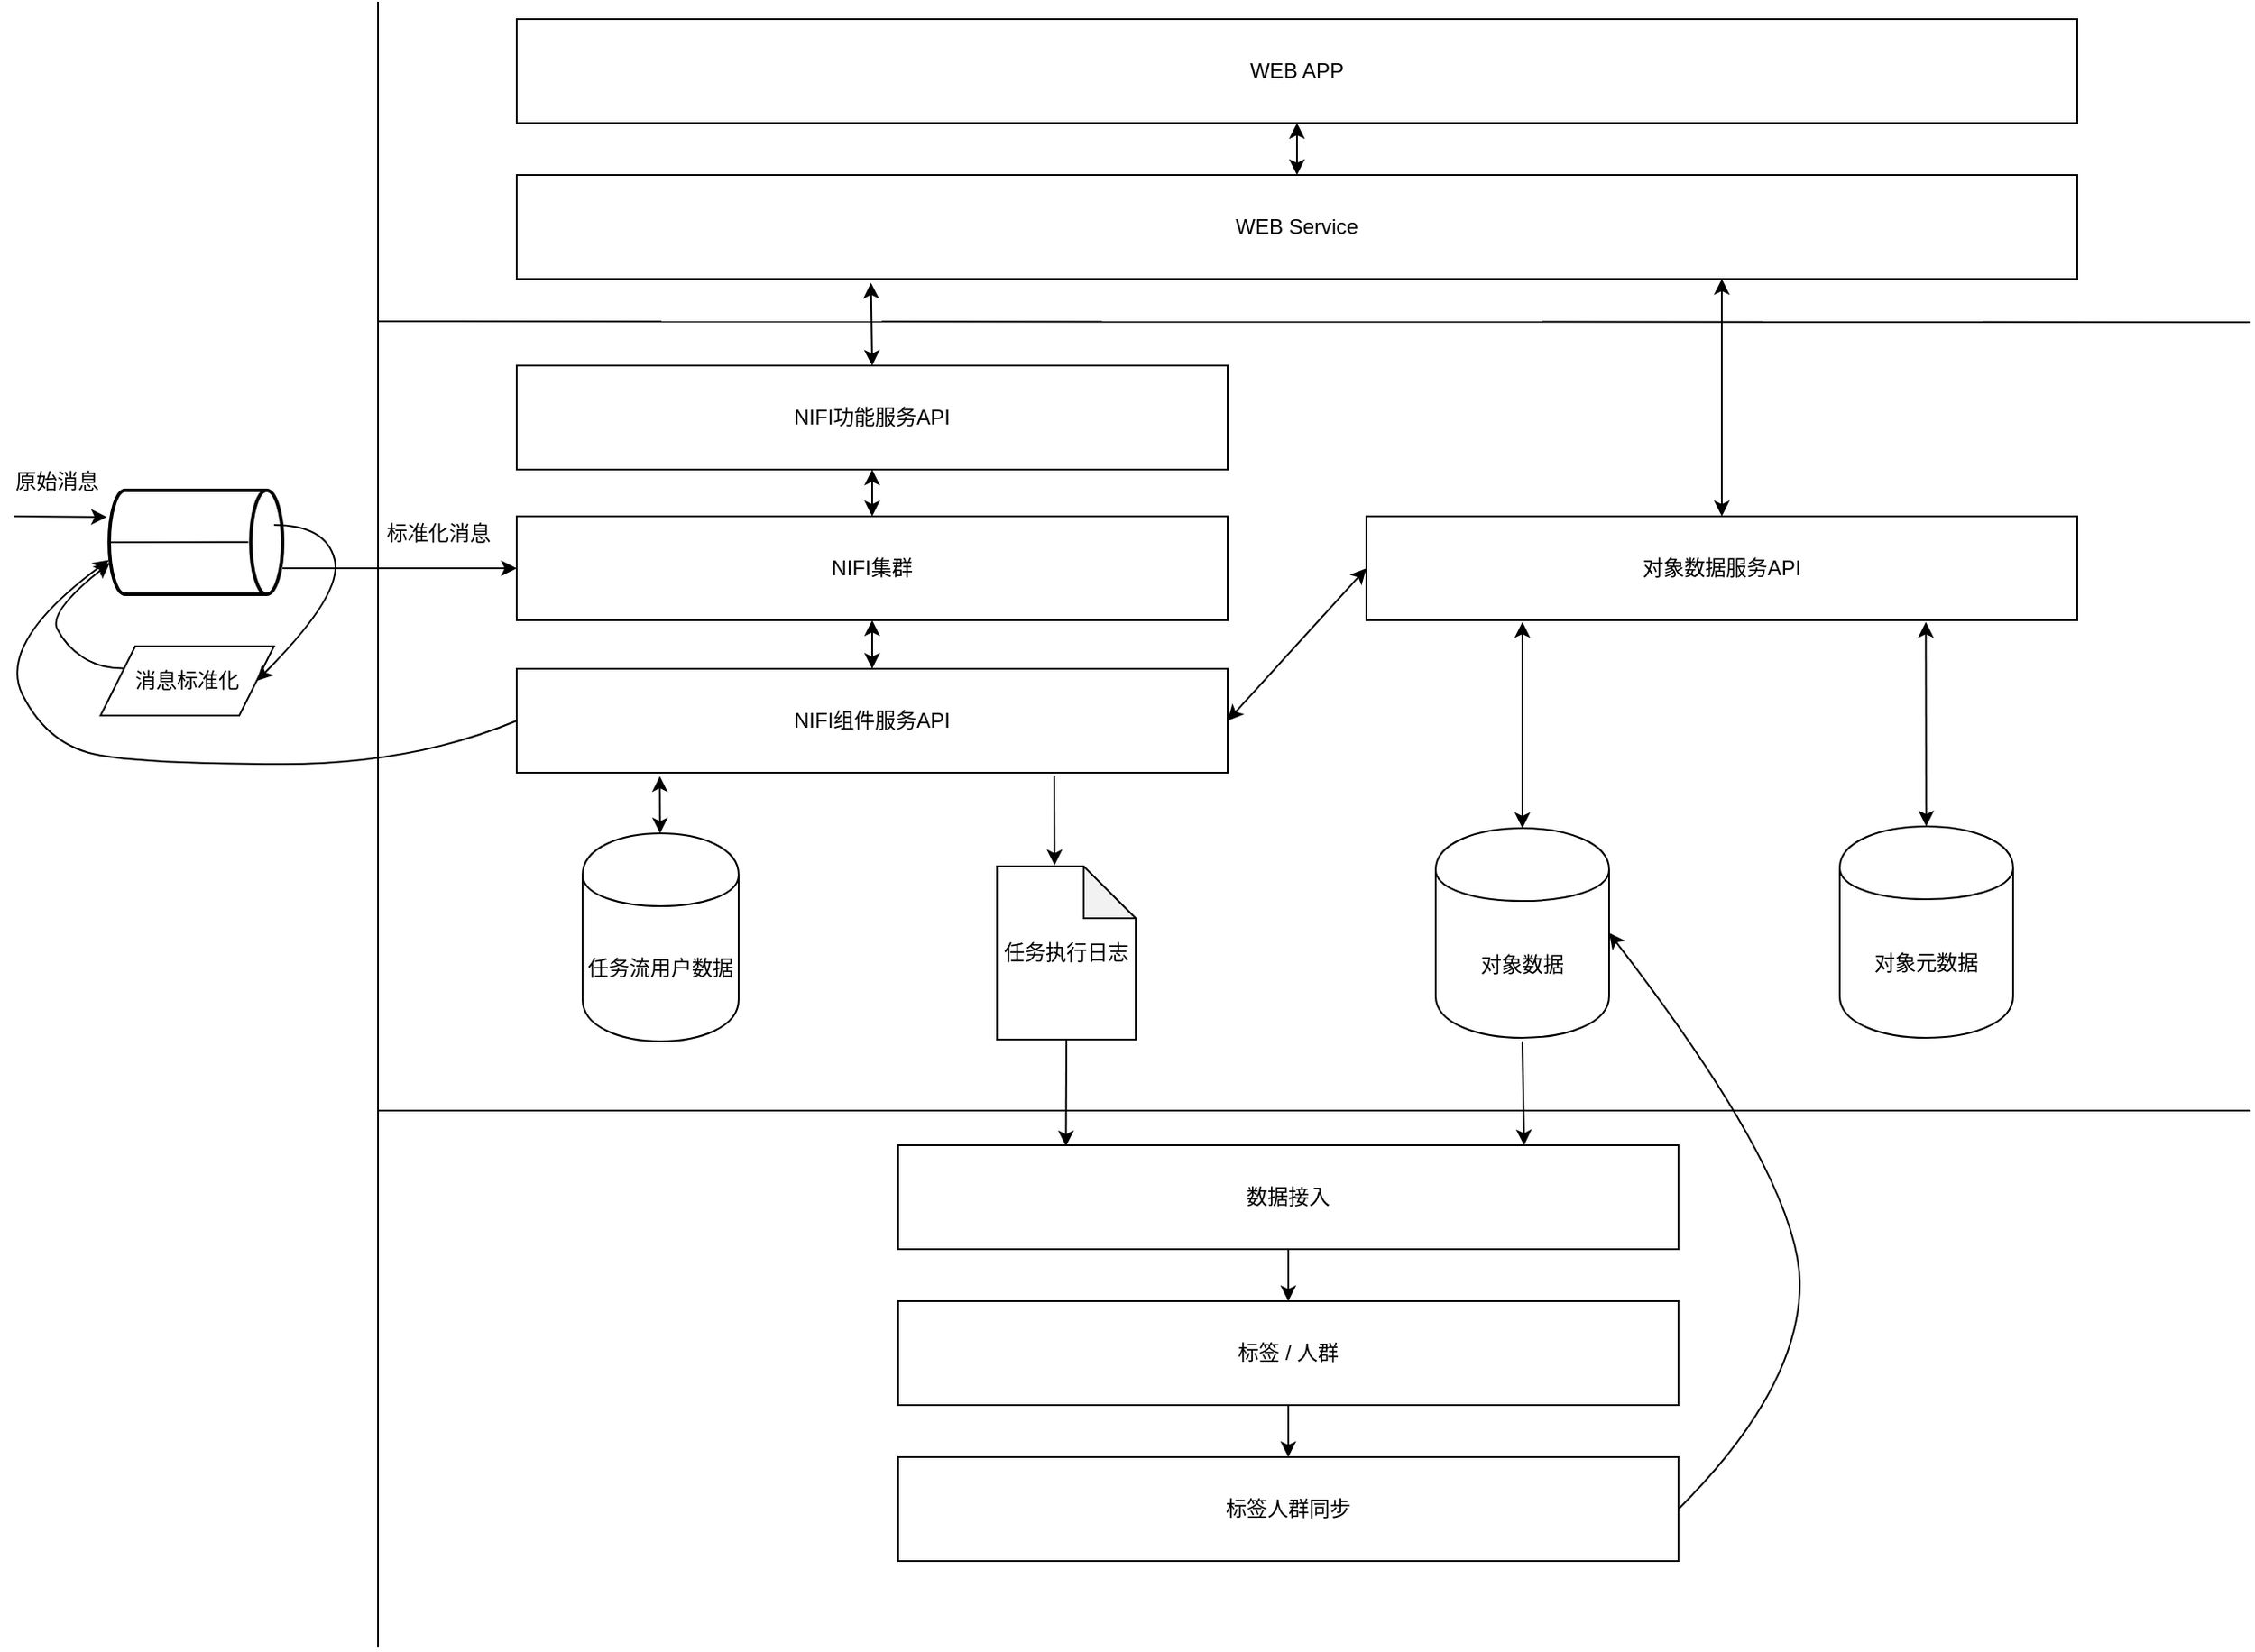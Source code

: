 <mxfile version="11.0.8" type="github"><diagram id="hl1bw-ZBnxUJ8fh2M21w" name="Page-1"><mxGraphModel dx="1308" dy="550" grid="1" gridSize="10" guides="1" tooltips="1" connect="1" arrows="1" fold="1" page="1" pageScale="1" pageWidth="827" pageHeight="1169" math="0" shadow="0"><root><mxCell id="0"/><mxCell id="1" parent="0"/><mxCell id="bE-O9VIugVjt0rwnxpMY-8" value="" style="group" vertex="1" connectable="0" parent="1"><mxGeometry x="65" y="282" width="100" height="60" as="geometry"/></mxCell><mxCell id="bE-O9VIugVjt0rwnxpMY-6" value="" style="strokeWidth=2;html=1;shape=mxgraph.flowchart.direct_data;whiteSpace=wrap;" vertex="1" parent="bE-O9VIugVjt0rwnxpMY-8"><mxGeometry width="100" height="60" as="geometry"/></mxCell><mxCell id="bE-O9VIugVjt0rwnxpMY-7" value="" style="endArrow=none;html=1;exitX=0;exitY=0.5;exitDx=0;exitDy=0;exitPerimeter=0;entryX=0.802;entryY=0.497;entryDx=0;entryDy=0;entryPerimeter=0;" edge="1" parent="bE-O9VIugVjt0rwnxpMY-8" source="bE-O9VIugVjt0rwnxpMY-6" target="bE-O9VIugVjt0rwnxpMY-6"><mxGeometry width="50" height="50" relative="1" as="geometry"><mxPoint x="-40" y="60" as="sourcePoint"/><mxPoint x="70" y="30" as="targetPoint"/></mxGeometry></mxCell><mxCell id="bE-O9VIugVjt0rwnxpMY-9" value="" style="endArrow=classic;html=1;entryX=-0.014;entryY=0.257;entryDx=0;entryDy=0;entryPerimeter=0;" edge="1" parent="1" target="bE-O9VIugVjt0rwnxpMY-6"><mxGeometry width="50" height="50" relative="1" as="geometry"><mxPoint x="10" y="297" as="sourcePoint"/><mxPoint x="25" y="272" as="targetPoint"/></mxGeometry></mxCell><mxCell id="bE-O9VIugVjt0rwnxpMY-12" value="" style="endArrow=none;html=1;" edge="1" parent="1"><mxGeometry width="50" height="50" relative="1" as="geometry"><mxPoint x="220" y="950" as="sourcePoint"/><mxPoint x="220" as="targetPoint"/></mxGeometry></mxCell><mxCell id="bE-O9VIugVjt0rwnxpMY-13" value="消息标准化" style="shape=parallelogram;perimeter=parallelogramPerimeter;whiteSpace=wrap;html=1;" vertex="1" parent="1"><mxGeometry x="60" y="372" width="100" height="40" as="geometry"/></mxCell><mxCell id="bE-O9VIugVjt0rwnxpMY-15" value="" style="curved=1;endArrow=classic;html=1;entryX=1;entryY=0.5;entryDx=0;entryDy=0;" edge="1" parent="1" target="bE-O9VIugVjt0rwnxpMY-13"><mxGeometry width="50" height="50" relative="1" as="geometry"><mxPoint x="160" y="302" as="sourcePoint"/><mxPoint x="240" y="272" as="targetPoint"/><Array as="points"><mxPoint x="190" y="302"/><mxPoint x="200" y="342"/></Array></mxGeometry></mxCell><mxCell id="bE-O9VIugVjt0rwnxpMY-16" value="" style="curved=1;endArrow=classic;html=1;exitX=0;exitY=0.25;exitDx=0;exitDy=0;entryX=0.004;entryY=0.697;entryDx=0;entryDy=0;entryPerimeter=0;" edge="1" parent="1" source="bE-O9VIugVjt0rwnxpMY-13" target="bE-O9VIugVjt0rwnxpMY-6"><mxGeometry width="50" height="50" relative="1" as="geometry"><mxPoint x="10" y="402" as="sourcePoint"/><mxPoint x="60" y="352" as="targetPoint"/><Array as="points"><mxPoint x="60" y="385"/><mxPoint x="40" y="372"/><mxPoint x="30" y="352"/></Array></mxGeometry></mxCell><mxCell id="bE-O9VIugVjt0rwnxpMY-17" value="原始消息" style="text;html=1;strokeColor=none;fillColor=none;align=center;verticalAlign=middle;whiteSpace=wrap;rounded=0;" vertex="1" parent="1"><mxGeometry x="10" y="262" width="50" height="30" as="geometry"/></mxCell><mxCell id="bE-O9VIugVjt0rwnxpMY-18" value="" style="endArrow=none;html=1;" edge="1" parent="1"><mxGeometry width="50" height="50" relative="1" as="geometry"><mxPoint x="220" y="184.5" as="sourcePoint"/><mxPoint x="1300" y="185" as="targetPoint"/></mxGeometry></mxCell><mxCell id="bE-O9VIugVjt0rwnxpMY-19" value="WEB APP" style="rounded=0;whiteSpace=wrap;html=1;" vertex="1" parent="1"><mxGeometry x="300" y="10" width="900" height="60" as="geometry"/></mxCell><mxCell id="bE-O9VIugVjt0rwnxpMY-20" value="WEB Service" style="rounded=0;whiteSpace=wrap;html=1;" vertex="1" parent="1"><mxGeometry x="300" y="100" width="900" height="60" as="geometry"/></mxCell><mxCell id="bE-O9VIugVjt0rwnxpMY-21" value="" style="endArrow=classic;startArrow=classic;html=1;" edge="1" parent="1" source="bE-O9VIugVjt0rwnxpMY-20" target="bE-O9VIugVjt0rwnxpMY-19"><mxGeometry width="50" height="50" relative="1" as="geometry"><mxPoint x="490" y="110" as="sourcePoint"/><mxPoint x="540" y="60" as="targetPoint"/></mxGeometry></mxCell><mxCell id="bE-O9VIugVjt0rwnxpMY-22" value="NIFI功能服务API" style="rounded=0;whiteSpace=wrap;html=1;" vertex="1" parent="1"><mxGeometry x="300" y="210" width="410" height="60" as="geometry"/></mxCell><mxCell id="bE-O9VIugVjt0rwnxpMY-23" value="NIFI集群" style="rounded=0;whiteSpace=wrap;html=1;" vertex="1" parent="1"><mxGeometry x="300" y="297" width="410" height="60" as="geometry"/></mxCell><mxCell id="bE-O9VIugVjt0rwnxpMY-25" value="NIFI组件服务API" style="rounded=0;whiteSpace=wrap;html=1;" vertex="1" parent="1"><mxGeometry x="300" y="385" width="410" height="60" as="geometry"/></mxCell><mxCell id="bE-O9VIugVjt0rwnxpMY-26" value="对象数据服务API" style="rounded=0;whiteSpace=wrap;html=1;" vertex="1" parent="1"><mxGeometry x="790" y="297" width="410" height="60" as="geometry"/></mxCell><mxCell id="bE-O9VIugVjt0rwnxpMY-28" value="" style="endArrow=classic;html=1;entryX=0;entryY=0.5;entryDx=0;entryDy=0;" edge="1" parent="1" target="bE-O9VIugVjt0rwnxpMY-23"><mxGeometry width="50" height="50" relative="1" as="geometry"><mxPoint x="165" y="327" as="sourcePoint"/><mxPoint x="290" y="297" as="targetPoint"/></mxGeometry></mxCell><mxCell id="bE-O9VIugVjt0rwnxpMY-29" value="标准化消息" style="text;html=1;strokeColor=none;fillColor=none;align=center;verticalAlign=middle;whiteSpace=wrap;rounded=0;" vertex="1" parent="1"><mxGeometry x="220" y="297" width="70" height="20" as="geometry"/></mxCell><mxCell id="bE-O9VIugVjt0rwnxpMY-30" value="" style="endArrow=classic;startArrow=classic;html=1;entryX=0;entryY=0.5;entryDx=0;entryDy=0;exitX=1;exitY=0.5;exitDx=0;exitDy=0;" edge="1" parent="1" source="bE-O9VIugVjt0rwnxpMY-25" target="bE-O9VIugVjt0rwnxpMY-26"><mxGeometry width="50" height="50" relative="1" as="geometry"><mxPoint x="770" y="360" as="sourcePoint"/><mxPoint x="820" y="310" as="targetPoint"/></mxGeometry></mxCell><mxCell id="bE-O9VIugVjt0rwnxpMY-31" value="" style="endArrow=classic;startArrow=classic;html=1;entryX=0.5;entryY=1;entryDx=0;entryDy=0;exitX=0.5;exitY=0;exitDx=0;exitDy=0;" edge="1" parent="1" source="bE-O9VIugVjt0rwnxpMY-23" target="bE-O9VIugVjt0rwnxpMY-22"><mxGeometry width="50" height="50" relative="1" as="geometry"><mxPoint x="490" y="310" as="sourcePoint"/><mxPoint x="540" y="260" as="targetPoint"/></mxGeometry></mxCell><mxCell id="bE-O9VIugVjt0rwnxpMY-32" value="" style="endArrow=classic;startArrow=classic;html=1;entryX=0.5;entryY=1;entryDx=0;entryDy=0;exitX=0.5;exitY=0;exitDx=0;exitDy=0;" edge="1" parent="1" source="bE-O9VIugVjt0rwnxpMY-25" target="bE-O9VIugVjt0rwnxpMY-23"><mxGeometry width="50" height="50" relative="1" as="geometry"><mxPoint x="450" y="390" as="sourcePoint"/><mxPoint x="500" y="350" as="targetPoint"/></mxGeometry></mxCell><mxCell id="bE-O9VIugVjt0rwnxpMY-33" value="" style="endArrow=classic;startArrow=classic;html=1;exitX=0.5;exitY=0;exitDx=0;exitDy=0;entryX=0.227;entryY=1.037;entryDx=0;entryDy=0;entryPerimeter=0;" edge="1" parent="1" source="bE-O9VIugVjt0rwnxpMY-22" target="bE-O9VIugVjt0rwnxpMY-20"><mxGeometry width="50" height="50" relative="1" as="geometry"><mxPoint x="470" y="200" as="sourcePoint"/><mxPoint x="505" y="170" as="targetPoint"/></mxGeometry></mxCell><mxCell id="bE-O9VIugVjt0rwnxpMY-34" value="对象数据" style="shape=cylinder;whiteSpace=wrap;html=1;boundedLbl=1;backgroundOutline=1;" vertex="1" parent="1"><mxGeometry x="830" y="477" width="100" height="121" as="geometry"/></mxCell><mxCell id="bE-O9VIugVjt0rwnxpMY-35" value="" style="endArrow=classic;startArrow=classic;html=1;exitX=0.5;exitY=0;exitDx=0;exitDy=0;" edge="1" parent="1" source="bE-O9VIugVjt0rwnxpMY-26"><mxGeometry width="50" height="50" relative="1" as="geometry"><mxPoint x="1000" y="220" as="sourcePoint"/><mxPoint x="995" y="160" as="targetPoint"/></mxGeometry></mxCell><mxCell id="bE-O9VIugVjt0rwnxpMY-37" value="对象元数据" style="shape=cylinder;whiteSpace=wrap;html=1;boundedLbl=1;backgroundOutline=1;" vertex="1" parent="1"><mxGeometry x="1063" y="476" width="100" height="122" as="geometry"/></mxCell><mxCell id="bE-O9VIugVjt0rwnxpMY-38" value="" style="endArrow=classic;startArrow=classic;html=1;exitX=0.5;exitY=0;exitDx=0;exitDy=0;" edge="1" parent="1" source="bE-O9VIugVjt0rwnxpMY-34"><mxGeometry width="50" height="50" relative="1" as="geometry"><mxPoint x="810" y="417" as="sourcePoint"/><mxPoint x="880" y="358" as="targetPoint"/></mxGeometry></mxCell><mxCell id="bE-O9VIugVjt0rwnxpMY-39" value="" style="endArrow=classic;startArrow=classic;html=1;entryX=0.787;entryY=1.017;entryDx=0;entryDy=0;entryPerimeter=0;" edge="1" parent="1" source="bE-O9VIugVjt0rwnxpMY-37" target="bE-O9VIugVjt0rwnxpMY-26"><mxGeometry width="50" height="50" relative="1" as="geometry"><mxPoint x="1080" y="414" as="sourcePoint"/><mxPoint x="1130" y="364" as="targetPoint"/></mxGeometry></mxCell><mxCell id="bE-O9VIugVjt0rwnxpMY-40" value="任务流用户数据" style="shape=cylinder;whiteSpace=wrap;html=1;boundedLbl=1;backgroundOutline=1;" vertex="1" parent="1"><mxGeometry x="338" y="480" width="90" height="120" as="geometry"/></mxCell><mxCell id="bE-O9VIugVjt0rwnxpMY-41" value="任务执行日志" style="shape=note;whiteSpace=wrap;html=1;backgroundOutline=1;darkOpacity=0.05;" vertex="1" parent="1"><mxGeometry x="577" y="499" width="80" height="100" as="geometry"/></mxCell><mxCell id="bE-O9VIugVjt0rwnxpMY-42" value="" style="endArrow=classic;startArrow=classic;html=1;entryX=0.133;entryY=1.033;entryDx=0;entryDy=0;entryPerimeter=0;" edge="1" parent="1" source="bE-O9VIugVjt0rwnxpMY-40"><mxGeometry width="50" height="50" relative="1" as="geometry"><mxPoint x="368" y="490" as="sourcePoint"/><mxPoint x="382.53" y="446.98" as="targetPoint"/></mxGeometry></mxCell><mxCell id="bE-O9VIugVjt0rwnxpMY-44" value="" style="endArrow=classic;html=1;entryX=0.415;entryY=-0.006;entryDx=0;entryDy=0;entryPerimeter=0;" edge="1" parent="1" target="bE-O9VIugVjt0rwnxpMY-41"><mxGeometry width="50" height="50" relative="1" as="geometry"><mxPoint x="610" y="447" as="sourcePoint"/><mxPoint x="717" y="460" as="targetPoint"/></mxGeometry></mxCell><mxCell id="bE-O9VIugVjt0rwnxpMY-45" value="" style="endArrow=none;html=1;" edge="1" parent="1"><mxGeometry width="50" height="50" relative="1" as="geometry"><mxPoint x="220" y="640" as="sourcePoint"/><mxPoint x="1300" y="640" as="targetPoint"/></mxGeometry></mxCell><mxCell id="bE-O9VIugVjt0rwnxpMY-46" value="数据接入" style="rounded=0;whiteSpace=wrap;html=1;" vertex="1" parent="1"><mxGeometry x="520" y="660" width="450" height="60" as="geometry"/></mxCell><mxCell id="bE-O9VIugVjt0rwnxpMY-47" value="标签 / 人群" style="rounded=0;whiteSpace=wrap;html=1;" vertex="1" parent="1"><mxGeometry x="520" y="750" width="450" height="60" as="geometry"/></mxCell><mxCell id="bE-O9VIugVjt0rwnxpMY-48" value="标签人群同步" style="rounded=0;whiteSpace=wrap;html=1;" vertex="1" parent="1"><mxGeometry x="520" y="840" width="450" height="60" as="geometry"/></mxCell><mxCell id="bE-O9VIugVjt0rwnxpMY-49" value="" style="curved=1;endArrow=classic;html=1;exitX=1;exitY=0.5;exitDx=0;exitDy=0;entryX=1;entryY=0.5;entryDx=0;entryDy=0;" edge="1" parent="1" source="bE-O9VIugVjt0rwnxpMY-48" target="bE-O9VIugVjt0rwnxpMY-34"><mxGeometry width="50" height="50" relative="1" as="geometry"><mxPoint x="1110" y="800" as="sourcePoint"/><mxPoint x="1160" y="750" as="targetPoint"/><Array as="points"><mxPoint x="1040" y="800"/><mxPoint x="1040" y="680"/></Array></mxGeometry></mxCell><mxCell id="bE-O9VIugVjt0rwnxpMY-50" value="" style="endArrow=classic;html=1;exitX=0.5;exitY=1;exitDx=0;exitDy=0;exitPerimeter=0;entryX=0.215;entryY=0.01;entryDx=0;entryDy=0;entryPerimeter=0;" edge="1" parent="1" source="bE-O9VIugVjt0rwnxpMY-41" target="bE-O9VIugVjt0rwnxpMY-46"><mxGeometry width="50" height="50" relative="1" as="geometry"><mxPoint x="718.5" y="609" as="sourcePoint"/><mxPoint x="768.5" y="559" as="targetPoint"/></mxGeometry></mxCell><mxCell id="bE-O9VIugVjt0rwnxpMY-51" value="" style="endArrow=classic;html=1;" edge="1" parent="1"><mxGeometry width="50" height="50" relative="1" as="geometry"><mxPoint x="880" y="600" as="sourcePoint"/><mxPoint x="881" y="660" as="targetPoint"/></mxGeometry></mxCell><mxCell id="bE-O9VIugVjt0rwnxpMY-52" value="" style="endArrow=classic;html=1;exitX=0.5;exitY=1;exitDx=0;exitDy=0;entryX=0.5;entryY=0;entryDx=0;entryDy=0;" edge="1" parent="1" source="bE-O9VIugVjt0rwnxpMY-46" target="bE-O9VIugVjt0rwnxpMY-47"><mxGeometry width="50" height="50" relative="1" as="geometry"><mxPoint x="740" y="760" as="sourcePoint"/><mxPoint x="790" y="710" as="targetPoint"/></mxGeometry></mxCell><mxCell id="bE-O9VIugVjt0rwnxpMY-53" value="" style="endArrow=classic;html=1;exitX=0.5;exitY=1;exitDx=0;exitDy=0;entryX=0.5;entryY=0;entryDx=0;entryDy=0;" edge="1" parent="1" source="bE-O9VIugVjt0rwnxpMY-47" target="bE-O9VIugVjt0rwnxpMY-48"><mxGeometry width="50" height="50" relative="1" as="geometry"><mxPoint x="755" y="730" as="sourcePoint"/><mxPoint x="755" y="760" as="targetPoint"/></mxGeometry></mxCell><mxCell id="bE-O9VIugVjt0rwnxpMY-56" value="" style="curved=1;endArrow=classic;html=1;exitX=0;exitY=0.5;exitDx=0;exitDy=0;entryX=-0.002;entryY=0.67;entryDx=0;entryDy=0;entryPerimeter=0;" edge="1" parent="1" source="bE-O9VIugVjt0rwnxpMY-25" target="bE-O9VIugVjt0rwnxpMY-6"><mxGeometry width="50" height="50" relative="1" as="geometry"><mxPoint x="240" y="500" as="sourcePoint"/><mxPoint x="60" y="330" as="targetPoint"/><Array as="points"><mxPoint x="240" y="440"/><mxPoint x="90" y="440"/><mxPoint x="30" y="430"/><mxPoint y="370"/></Array></mxGeometry></mxCell></root></mxGraphModel></diagram></mxfile>